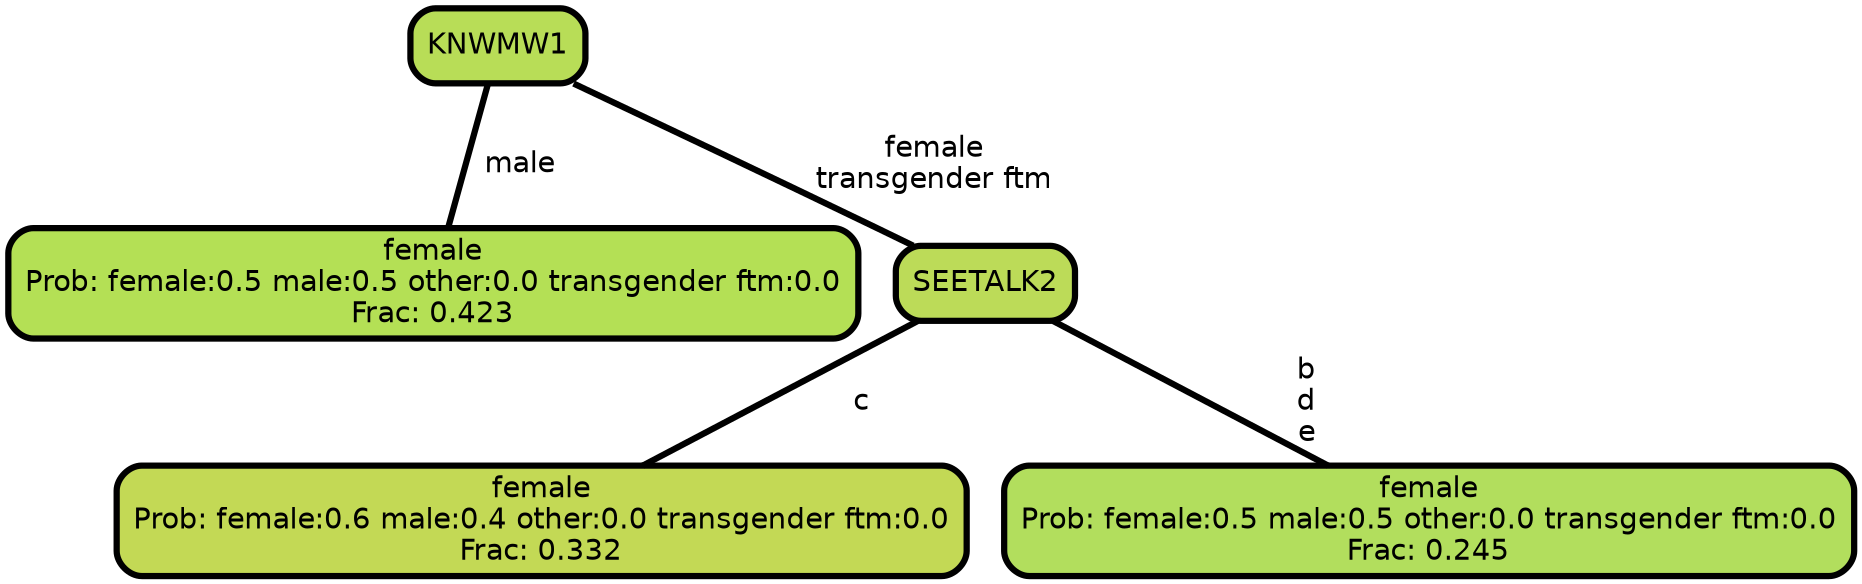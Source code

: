 graph Tree {
node [shape=box, style="filled, rounded",color="black",penwidth="3",fontcolor="black",                 fontname=helvetica] ;
graph [ranksep="0 equally", splines=straight,                 bgcolor=transparent, dpi=200] ;
edge [fontname=helvetica, color=black] ;
0 [label="female
Prob: female:0.5 male:0.5 other:0.0 transgender ftm:0.0
Frac: 0.423", fillcolor="#b4e055"] ;
1 [label="KNWMW1", fillcolor="#b8dd57"] ;
2 [label="female
Prob: female:0.6 male:0.4 other:0.0 transgender ftm:0.0
Frac: 0.332", fillcolor="#c3d955"] ;
3 [label="SEETALK2", fillcolor="#bcdb58"] ;
4 [label="female
Prob: female:0.5 male:0.5 other:0.0 transgender ftm:0.0
Frac: 0.245", fillcolor="#b2de5d"] ;
1 -- 0 [label=" male",penwidth=3] ;
1 -- 3 [label=" female\n transgender ftm",penwidth=3] ;
3 -- 2 [label=" c",penwidth=3] ;
3 -- 4 [label=" b\n d\n e",penwidth=3] ;
{rank = same;}}